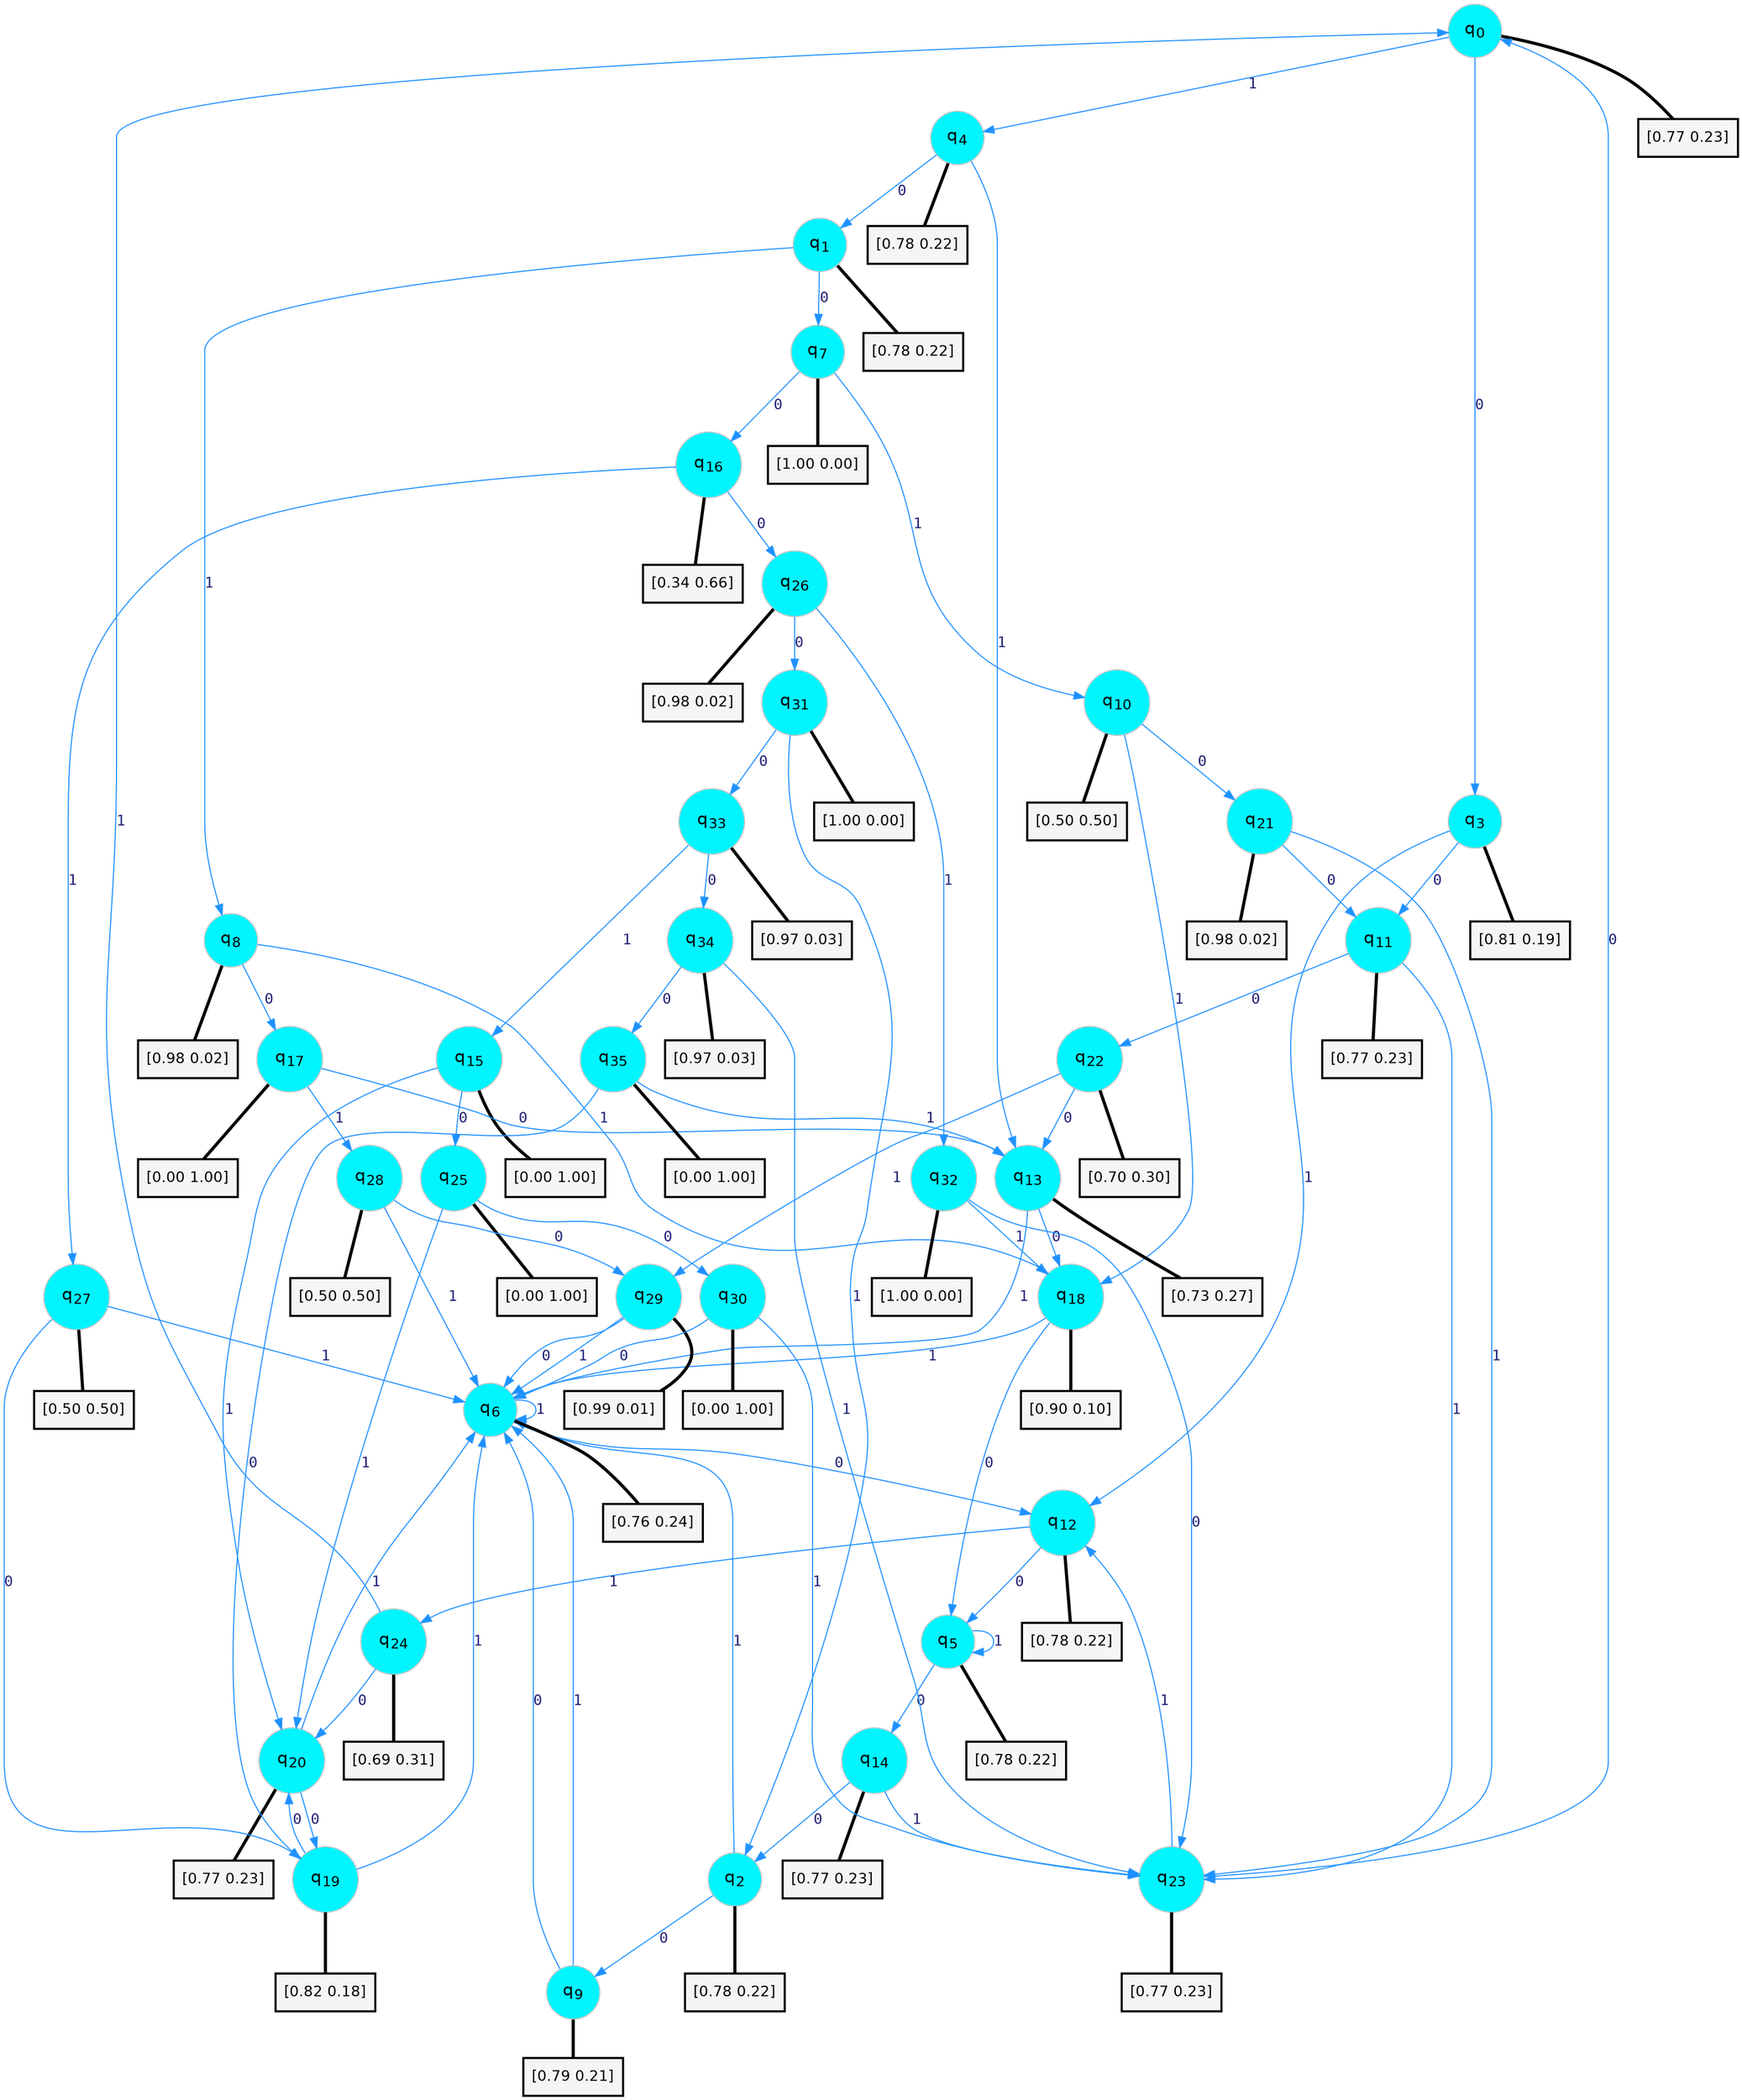 digraph G {
graph [
bgcolor=transparent, dpi=300, rankdir=TD, size="40,25"];
node [
color=gray, fillcolor=turquoise1, fontcolor=black, fontname=Helvetica, fontsize=16, fontweight=bold, shape=circle, style=filled];
edge [
arrowsize=1, color=dodgerblue1, fontcolor=midnightblue, fontname=courier, fontweight=bold, penwidth=1, style=solid, weight=20];
0[label=<q<SUB>0</SUB>>];
1[label=<q<SUB>1</SUB>>];
2[label=<q<SUB>2</SUB>>];
3[label=<q<SUB>3</SUB>>];
4[label=<q<SUB>4</SUB>>];
5[label=<q<SUB>5</SUB>>];
6[label=<q<SUB>6</SUB>>];
7[label=<q<SUB>7</SUB>>];
8[label=<q<SUB>8</SUB>>];
9[label=<q<SUB>9</SUB>>];
10[label=<q<SUB>10</SUB>>];
11[label=<q<SUB>11</SUB>>];
12[label=<q<SUB>12</SUB>>];
13[label=<q<SUB>13</SUB>>];
14[label=<q<SUB>14</SUB>>];
15[label=<q<SUB>15</SUB>>];
16[label=<q<SUB>16</SUB>>];
17[label=<q<SUB>17</SUB>>];
18[label=<q<SUB>18</SUB>>];
19[label=<q<SUB>19</SUB>>];
20[label=<q<SUB>20</SUB>>];
21[label=<q<SUB>21</SUB>>];
22[label=<q<SUB>22</SUB>>];
23[label=<q<SUB>23</SUB>>];
24[label=<q<SUB>24</SUB>>];
25[label=<q<SUB>25</SUB>>];
26[label=<q<SUB>26</SUB>>];
27[label=<q<SUB>27</SUB>>];
28[label=<q<SUB>28</SUB>>];
29[label=<q<SUB>29</SUB>>];
30[label=<q<SUB>30</SUB>>];
31[label=<q<SUB>31</SUB>>];
32[label=<q<SUB>32</SUB>>];
33[label=<q<SUB>33</SUB>>];
34[label=<q<SUB>34</SUB>>];
35[label=<q<SUB>35</SUB>>];
36[label="[0.77 0.23]", shape=box,fontcolor=black, fontname=Helvetica, fontsize=14, penwidth=2, fillcolor=whitesmoke,color=black];
37[label="[0.78 0.22]", shape=box,fontcolor=black, fontname=Helvetica, fontsize=14, penwidth=2, fillcolor=whitesmoke,color=black];
38[label="[0.78 0.22]", shape=box,fontcolor=black, fontname=Helvetica, fontsize=14, penwidth=2, fillcolor=whitesmoke,color=black];
39[label="[0.81 0.19]", shape=box,fontcolor=black, fontname=Helvetica, fontsize=14, penwidth=2, fillcolor=whitesmoke,color=black];
40[label="[0.78 0.22]", shape=box,fontcolor=black, fontname=Helvetica, fontsize=14, penwidth=2, fillcolor=whitesmoke,color=black];
41[label="[0.78 0.22]", shape=box,fontcolor=black, fontname=Helvetica, fontsize=14, penwidth=2, fillcolor=whitesmoke,color=black];
42[label="[0.76 0.24]", shape=box,fontcolor=black, fontname=Helvetica, fontsize=14, penwidth=2, fillcolor=whitesmoke,color=black];
43[label="[1.00 0.00]", shape=box,fontcolor=black, fontname=Helvetica, fontsize=14, penwidth=2, fillcolor=whitesmoke,color=black];
44[label="[0.98 0.02]", shape=box,fontcolor=black, fontname=Helvetica, fontsize=14, penwidth=2, fillcolor=whitesmoke,color=black];
45[label="[0.79 0.21]", shape=box,fontcolor=black, fontname=Helvetica, fontsize=14, penwidth=2, fillcolor=whitesmoke,color=black];
46[label="[0.50 0.50]", shape=box,fontcolor=black, fontname=Helvetica, fontsize=14, penwidth=2, fillcolor=whitesmoke,color=black];
47[label="[0.77 0.23]", shape=box,fontcolor=black, fontname=Helvetica, fontsize=14, penwidth=2, fillcolor=whitesmoke,color=black];
48[label="[0.78 0.22]", shape=box,fontcolor=black, fontname=Helvetica, fontsize=14, penwidth=2, fillcolor=whitesmoke,color=black];
49[label="[0.73 0.27]", shape=box,fontcolor=black, fontname=Helvetica, fontsize=14, penwidth=2, fillcolor=whitesmoke,color=black];
50[label="[0.77 0.23]", shape=box,fontcolor=black, fontname=Helvetica, fontsize=14, penwidth=2, fillcolor=whitesmoke,color=black];
51[label="[0.00 1.00]", shape=box,fontcolor=black, fontname=Helvetica, fontsize=14, penwidth=2, fillcolor=whitesmoke,color=black];
52[label="[0.34 0.66]", shape=box,fontcolor=black, fontname=Helvetica, fontsize=14, penwidth=2, fillcolor=whitesmoke,color=black];
53[label="[0.00 1.00]", shape=box,fontcolor=black, fontname=Helvetica, fontsize=14, penwidth=2, fillcolor=whitesmoke,color=black];
54[label="[0.90 0.10]", shape=box,fontcolor=black, fontname=Helvetica, fontsize=14, penwidth=2, fillcolor=whitesmoke,color=black];
55[label="[0.82 0.18]", shape=box,fontcolor=black, fontname=Helvetica, fontsize=14, penwidth=2, fillcolor=whitesmoke,color=black];
56[label="[0.77 0.23]", shape=box,fontcolor=black, fontname=Helvetica, fontsize=14, penwidth=2, fillcolor=whitesmoke,color=black];
57[label="[0.98 0.02]", shape=box,fontcolor=black, fontname=Helvetica, fontsize=14, penwidth=2, fillcolor=whitesmoke,color=black];
58[label="[0.70 0.30]", shape=box,fontcolor=black, fontname=Helvetica, fontsize=14, penwidth=2, fillcolor=whitesmoke,color=black];
59[label="[0.77 0.23]", shape=box,fontcolor=black, fontname=Helvetica, fontsize=14, penwidth=2, fillcolor=whitesmoke,color=black];
60[label="[0.69 0.31]", shape=box,fontcolor=black, fontname=Helvetica, fontsize=14, penwidth=2, fillcolor=whitesmoke,color=black];
61[label="[0.00 1.00]", shape=box,fontcolor=black, fontname=Helvetica, fontsize=14, penwidth=2, fillcolor=whitesmoke,color=black];
62[label="[0.98 0.02]", shape=box,fontcolor=black, fontname=Helvetica, fontsize=14, penwidth=2, fillcolor=whitesmoke,color=black];
63[label="[0.50 0.50]", shape=box,fontcolor=black, fontname=Helvetica, fontsize=14, penwidth=2, fillcolor=whitesmoke,color=black];
64[label="[0.50 0.50]", shape=box,fontcolor=black, fontname=Helvetica, fontsize=14, penwidth=2, fillcolor=whitesmoke,color=black];
65[label="[0.99 0.01]", shape=box,fontcolor=black, fontname=Helvetica, fontsize=14, penwidth=2, fillcolor=whitesmoke,color=black];
66[label="[0.00 1.00]", shape=box,fontcolor=black, fontname=Helvetica, fontsize=14, penwidth=2, fillcolor=whitesmoke,color=black];
67[label="[1.00 0.00]", shape=box,fontcolor=black, fontname=Helvetica, fontsize=14, penwidth=2, fillcolor=whitesmoke,color=black];
68[label="[1.00 0.00]", shape=box,fontcolor=black, fontname=Helvetica, fontsize=14, penwidth=2, fillcolor=whitesmoke,color=black];
69[label="[0.97 0.03]", shape=box,fontcolor=black, fontname=Helvetica, fontsize=14, penwidth=2, fillcolor=whitesmoke,color=black];
70[label="[0.97 0.03]", shape=box,fontcolor=black, fontname=Helvetica, fontsize=14, penwidth=2, fillcolor=whitesmoke,color=black];
71[label="[0.00 1.00]", shape=box,fontcolor=black, fontname=Helvetica, fontsize=14, penwidth=2, fillcolor=whitesmoke,color=black];
0->3 [label=0];
0->4 [label=1];
0->36 [arrowhead=none, penwidth=3,color=black];
1->7 [label=0];
1->8 [label=1];
1->37 [arrowhead=none, penwidth=3,color=black];
2->9 [label=0];
2->6 [label=1];
2->38 [arrowhead=none, penwidth=3,color=black];
3->11 [label=0];
3->12 [label=1];
3->39 [arrowhead=none, penwidth=3,color=black];
4->1 [label=0];
4->13 [label=1];
4->40 [arrowhead=none, penwidth=3,color=black];
5->14 [label=0];
5->5 [label=1];
5->41 [arrowhead=none, penwidth=3,color=black];
6->12 [label=0];
6->6 [label=1];
6->42 [arrowhead=none, penwidth=3,color=black];
7->16 [label=0];
7->10 [label=1];
7->43 [arrowhead=none, penwidth=3,color=black];
8->17 [label=0];
8->18 [label=1];
8->44 [arrowhead=none, penwidth=3,color=black];
9->6 [label=0];
9->6 [label=1];
9->45 [arrowhead=none, penwidth=3,color=black];
10->21 [label=0];
10->18 [label=1];
10->46 [arrowhead=none, penwidth=3,color=black];
11->22 [label=0];
11->23 [label=1];
11->47 [arrowhead=none, penwidth=3,color=black];
12->5 [label=0];
12->24 [label=1];
12->48 [arrowhead=none, penwidth=3,color=black];
13->18 [label=0];
13->6 [label=1];
13->49 [arrowhead=none, penwidth=3,color=black];
14->2 [label=0];
14->23 [label=1];
14->50 [arrowhead=none, penwidth=3,color=black];
15->25 [label=0];
15->20 [label=1];
15->51 [arrowhead=none, penwidth=3,color=black];
16->26 [label=0];
16->27 [label=1];
16->52 [arrowhead=none, penwidth=3,color=black];
17->13 [label=0];
17->28 [label=1];
17->53 [arrowhead=none, penwidth=3,color=black];
18->5 [label=0];
18->6 [label=1];
18->54 [arrowhead=none, penwidth=3,color=black];
19->20 [label=0];
19->6 [label=1];
19->55 [arrowhead=none, penwidth=3,color=black];
20->19 [label=0];
20->6 [label=1];
20->56 [arrowhead=none, penwidth=3,color=black];
21->11 [label=0];
21->23 [label=1];
21->57 [arrowhead=none, penwidth=3,color=black];
22->13 [label=0];
22->29 [label=1];
22->58 [arrowhead=none, penwidth=3,color=black];
23->0 [label=0];
23->12 [label=1];
23->59 [arrowhead=none, penwidth=3,color=black];
24->20 [label=0];
24->0 [label=1];
24->60 [arrowhead=none, penwidth=3,color=black];
25->30 [label=0];
25->20 [label=1];
25->61 [arrowhead=none, penwidth=3,color=black];
26->31 [label=0];
26->32 [label=1];
26->62 [arrowhead=none, penwidth=3,color=black];
27->19 [label=0];
27->6 [label=1];
27->63 [arrowhead=none, penwidth=3,color=black];
28->29 [label=0];
28->6 [label=1];
28->64 [arrowhead=none, penwidth=3,color=black];
29->6 [label=0];
29->6 [label=1];
29->65 [arrowhead=none, penwidth=3,color=black];
30->6 [label=0];
30->23 [label=1];
30->66 [arrowhead=none, penwidth=3,color=black];
31->33 [label=0];
31->2 [label=1];
31->67 [arrowhead=none, penwidth=3,color=black];
32->23 [label=0];
32->18 [label=1];
32->68 [arrowhead=none, penwidth=3,color=black];
33->34 [label=0];
33->15 [label=1];
33->69 [arrowhead=none, penwidth=3,color=black];
34->35 [label=0];
34->23 [label=1];
34->70 [arrowhead=none, penwidth=3,color=black];
35->19 [label=0];
35->13 [label=1];
35->71 [arrowhead=none, penwidth=3,color=black];
}
